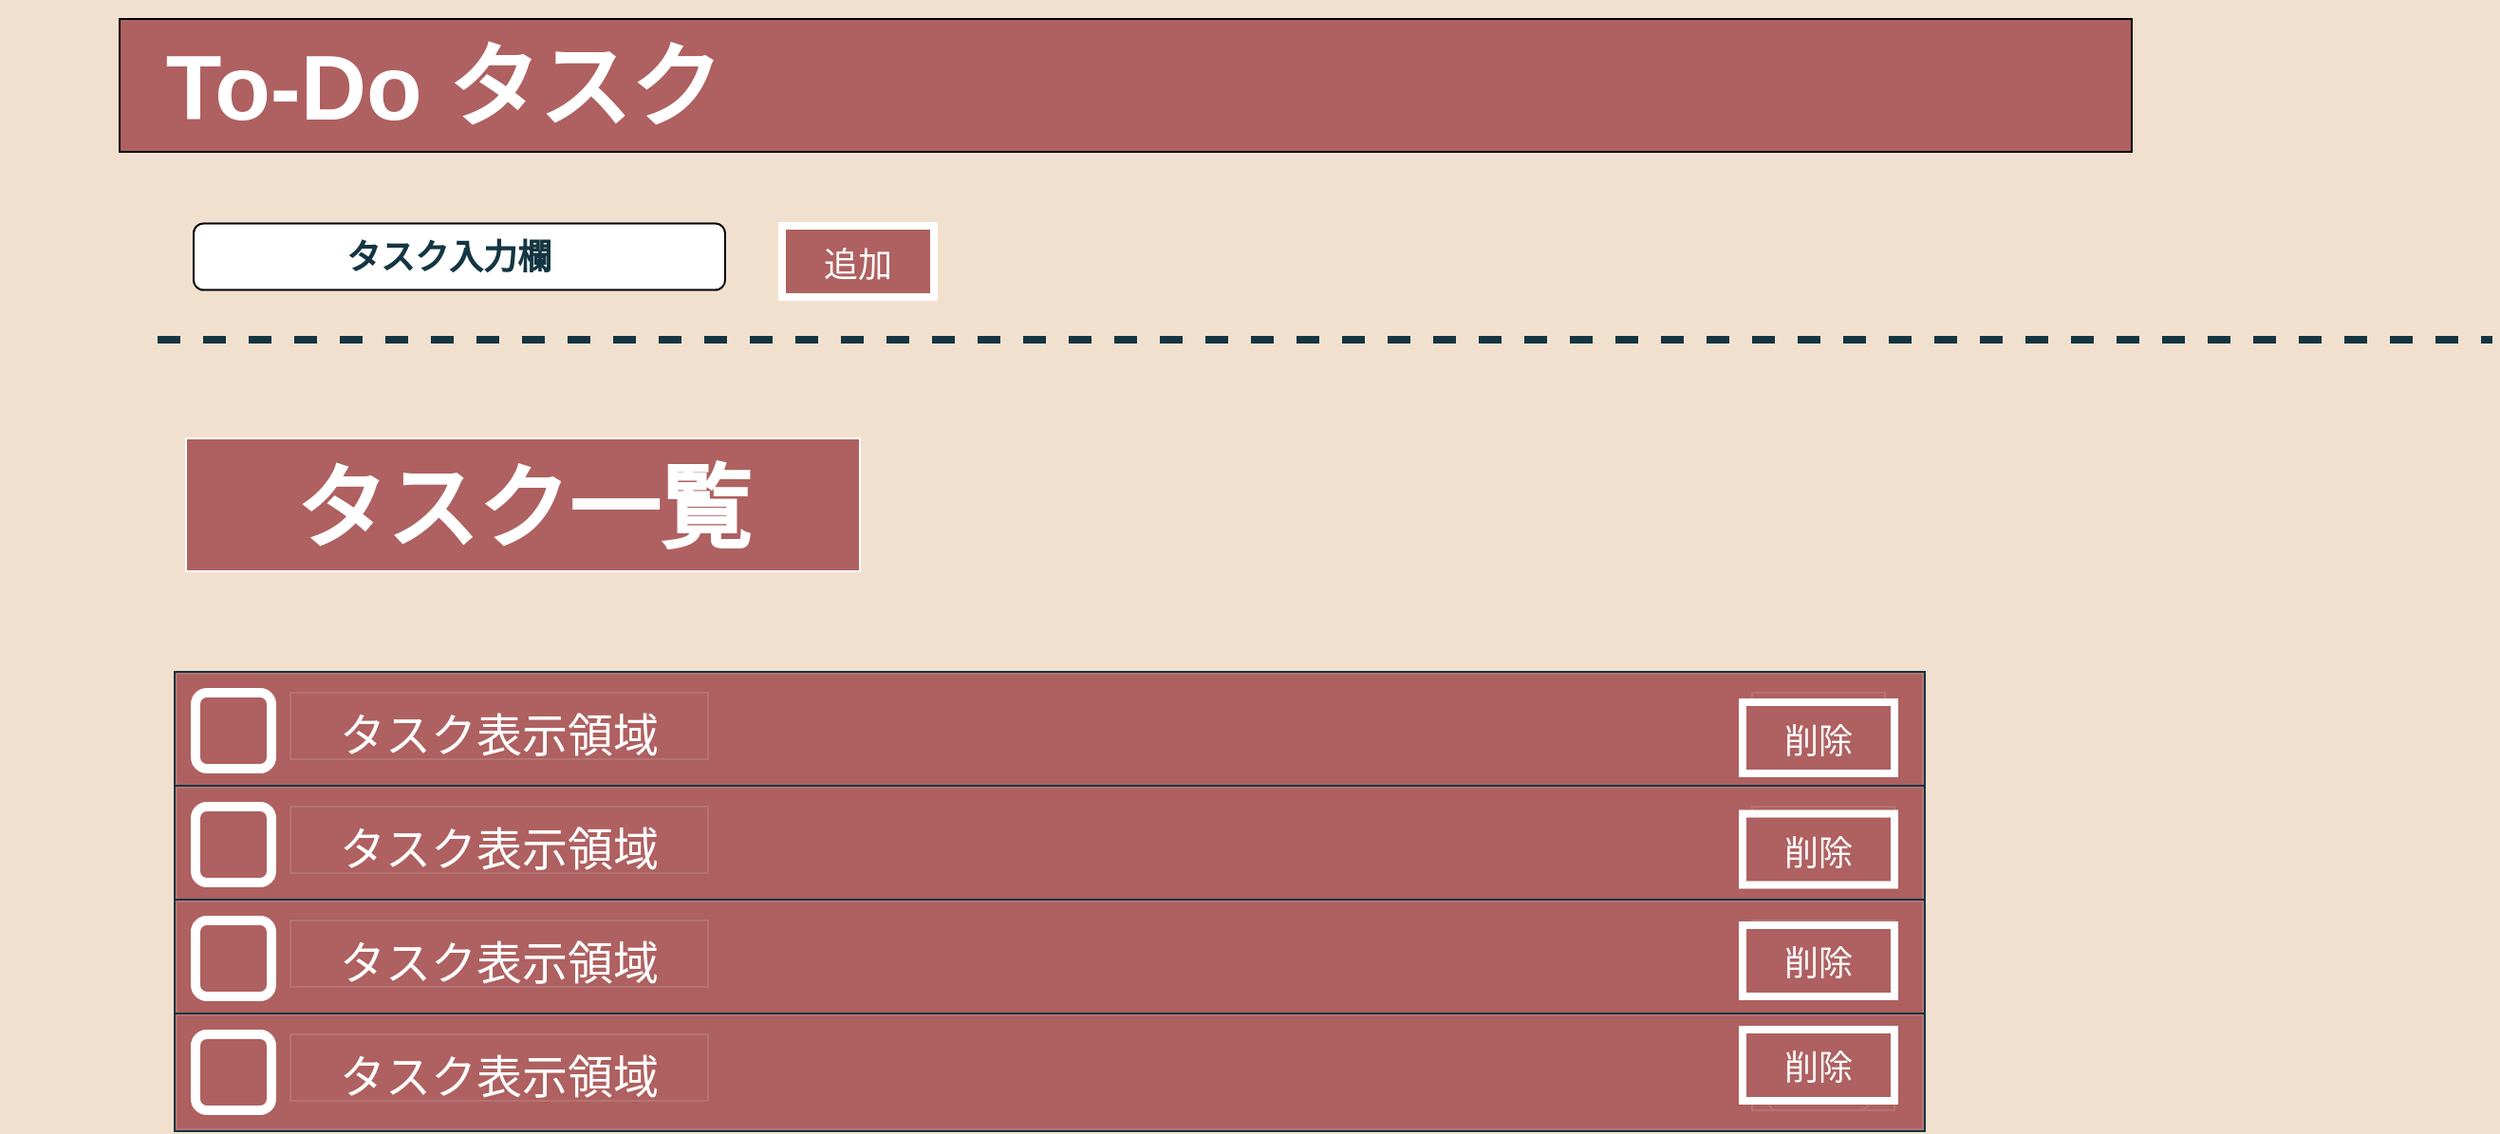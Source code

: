 <mxfile version="15.5.2" type="device"><diagram id="sPoJQPmtl4pyeb0jxavj" name="ページ1"><mxGraphModel dx="2249" dy="1931" grid="0" gridSize="13" guides="1" tooltips="1" connect="1" arrows="0" fold="1" page="1" pageScale="1" pageWidth="827" pageHeight="1169" background="#F2E0CF" math="0" shadow="0"><root><mxCell id="0"/><mxCell id="1" parent="0"/><mxCell id="PM-RHfAxBEITUPaF2qX8-1" value="" style="rounded=0;whiteSpace=wrap;html=1;fillColor=#AF6060;" parent="1" vertex="1"><mxGeometry y="-273" width="1060" height="70" as="geometry"/></mxCell><mxCell id="PM-RHfAxBEITUPaF2qX8-2" value="&lt;h1&gt;&lt;font style=&quot;font-size: 48px&quot;&gt;To-Do タスク&lt;/font&gt;&lt;/h1&gt;" style="text;html=1;resizable=0;autosize=1;align=center;verticalAlign=middle;points=[];rounded=0;fontColor=#FFFFFF;" parent="1" vertex="1"><mxGeometry x="14" y="-270" width="312" height="65" as="geometry"/></mxCell><mxCell id="PM-RHfAxBEITUPaF2qX8-5" value="" style="rounded=1;whiteSpace=wrap;html=1;fontSize=36;" parent="1" vertex="1"><mxGeometry x="39" y="-165.25" width="280" height="35" as="geometry"/></mxCell><mxCell id="PM-RHfAxBEITUPaF2qX8-12" value="" style="endArrow=none;dashed=1;html=1;rounded=0;fontSize=18;labelBackgroundColor=#DAD2D8;strokeColor=#143642;fontColor=#143642;strokeWidth=4;" parent="1" edge="1"><mxGeometry width="50" height="50" relative="1" as="geometry"><mxPoint x="20" y="-104" as="sourcePoint"/><mxPoint x="1250" y="-104" as="targetPoint"/></mxGeometry></mxCell><mxCell id="PM-RHfAxBEITUPaF2qX8-15" value="&lt;h2&gt;&lt;font style=&quot;font-size: 48px&quot;&gt;タスク一覧&lt;/font&gt;&lt;/h2&gt;" style="text;html=1;strokeColor=#FFFFFF;fillColor=#AF6060;align=center;verticalAlign=middle;whiteSpace=wrap;rounded=0;fontSize=36;fontColor=#FFFFFF;labelBackgroundColor=none;" parent="1" vertex="1"><mxGeometry x="35" y="-52" width="355" height="70" as="geometry"/></mxCell><mxCell id="PM-RHfAxBEITUPaF2qX8-38" value="" style="group;fillColor=none;strokeColor=#143642;fontColor=#FFFFFF;strokeWidth=3;perimeterSpacing=3;" parent="1" vertex="1" connectable="0"><mxGeometry x="30" y="72" width="920" height="60" as="geometry"/></mxCell><mxCell id="PM-RHfAxBEITUPaF2qX8-39" value="" style="rounded=0;whiteSpace=wrap;html=1;fontSize=36;fillColor=#AF6060;strokeColor=#B47474;fontColor=#FFFFFF;perimeterSpacing=3;" parent="PM-RHfAxBEITUPaF2qX8-38" vertex="1"><mxGeometry width="920.0" height="60" as="geometry"/></mxCell><mxCell id="PM-RHfAxBEITUPaF2qX8-41" value="&lt;font style=&quot;font-size: 24px&quot;&gt;タスク表示領域&lt;/font&gt;" style="text;html=1;align=center;verticalAlign=middle;whiteSpace=wrap;rounded=0;fontSize=36;fillColor=#AF6060;strokeColor=#B47474;fontColor=#FFFFFF;perimeterSpacing=3;" parent="PM-RHfAxBEITUPaF2qX8-38" vertex="1"><mxGeometry x="60" y="10" width="220" height="35" as="geometry"/></mxCell><mxCell id="PM-RHfAxBEITUPaF2qX8-42" value="" style="group;fillColor=#AF6060;strokeColor=#B47474;fontColor=#FFFFFF;perimeterSpacing=3;" parent="PM-RHfAxBEITUPaF2qX8-38" vertex="1" connectable="0"><mxGeometry x="830" y="10" width="70" height="40" as="geometry"/></mxCell><mxCell id="PM-RHfAxBEITUPaF2qX8-43" value="" style="rounded=1;whiteSpace=wrap;html=1;fontSize=36;fillColor=#AF6060;strokeColor=#B47474;fontColor=#FFFFFF;perimeterSpacing=3;" parent="PM-RHfAxBEITUPaF2qX8-42" vertex="1"><mxGeometry x="8.75" y="12" width="52.5" height="28.0" as="geometry"/></mxCell><mxCell id="PM-RHfAxBEITUPaF2qX8-40" value="" style="rounded=1;whiteSpace=wrap;html=1;fontSize=36;fillColor=#AF6060;strokeColor=#FFFFFF;strokeWidth=5;perimeterSpacing=3;" parent="PM-RHfAxBEITUPaF2qX8-38" vertex="1"><mxGeometry x="10" y="10" width="40" height="40" as="geometry"/></mxCell><mxCell id="PM-RHfAxBEITUPaF2qX8-71" value="" style="group;perimeterSpacing=3;" parent="PM-RHfAxBEITUPaF2qX8-38" vertex="1" connectable="0"><mxGeometry x="825" y="10" width="80" height="42.5" as="geometry"/></mxCell><mxCell id="PM-RHfAxBEITUPaF2qX8-72" value="" style="group;fillColor=#AF6060;strokeColor=#FFFFFF;strokeWidth=4;container=0;perimeterSpacing=3;" parent="PM-RHfAxBEITUPaF2qX8-71" vertex="1" connectable="0"><mxGeometry y="5" width="80" height="37.5" as="geometry"/></mxCell><mxCell id="PM-RHfAxBEITUPaF2qX8-73" value="&lt;font color=&quot;#ffffff&quot;&gt;&lt;span style=&quot;font-size: 18px&quot;&gt;削除&lt;/span&gt;&lt;/font&gt;" style="text;html=1;align=center;verticalAlign=middle;whiteSpace=wrap;rounded=0;fontSize=36;fillColor=none;strokeColor=none;strokeWidth=3;perimeterSpacing=3;" parent="PM-RHfAxBEITUPaF2qX8-71" vertex="1"><mxGeometry width="80" height="37.5" as="geometry"/></mxCell><mxCell id="PM-RHfAxBEITUPaF2qX8-48" value="" style="group;fillColor=none;strokeColor=#143642;fontColor=#FFFFFF;strokeWidth=3;perimeterSpacing=3;" parent="1" vertex="1" connectable="0"><mxGeometry x="30" y="132" width="920" height="60" as="geometry"/></mxCell><mxCell id="PM-RHfAxBEITUPaF2qX8-49" value="" style="rounded=0;whiteSpace=wrap;html=1;fontSize=36;fillColor=#AF6060;strokeColor=#B47474;fontColor=#FFFFFF;perimeterSpacing=3;" parent="PM-RHfAxBEITUPaF2qX8-48" vertex="1"><mxGeometry width="920.0" height="60" as="geometry"/></mxCell><mxCell id="PM-RHfAxBEITUPaF2qX8-50" value="&lt;font style=&quot;font-size: 24px&quot;&gt;タスク表示領域&lt;/font&gt;" style="text;html=1;align=center;verticalAlign=middle;whiteSpace=wrap;rounded=0;fontSize=36;fillColor=#AF6060;strokeColor=#B47474;fontColor=#FFFFFF;perimeterSpacing=3;" parent="PM-RHfAxBEITUPaF2qX8-48" vertex="1"><mxGeometry x="60" y="10" width="220" height="35" as="geometry"/></mxCell><mxCell id="PM-RHfAxBEITUPaF2qX8-54" value="" style="rounded=1;whiteSpace=wrap;html=1;fontSize=36;fillColor=#AF6060;strokeColor=#FFFFFF;strokeWidth=5;perimeterSpacing=3;" parent="PM-RHfAxBEITUPaF2qX8-48" vertex="1"><mxGeometry x="10" y="10" width="40" height="40" as="geometry"/></mxCell><mxCell id="PM-RHfAxBEITUPaF2qX8-51" value="" style="group;fillColor=#AF6060;strokeColor=#B47474;fontColor=#FFFFFF;perimeterSpacing=3;" parent="PM-RHfAxBEITUPaF2qX8-48" vertex="1" connectable="0"><mxGeometry x="830" y="10" width="75" height="41.25" as="geometry"/></mxCell><mxCell id="PM-RHfAxBEITUPaF2qX8-52" value="" style="rounded=1;whiteSpace=wrap;html=1;fontSize=36;fillColor=#AF6060;strokeColor=#B47474;fontColor=#FFFFFF;perimeterSpacing=3;" parent="PM-RHfAxBEITUPaF2qX8-51" vertex="1"><mxGeometry x="8.75" y="12" width="52.5" height="28.0" as="geometry"/></mxCell><mxCell id="PM-RHfAxBEITUPaF2qX8-74" value="" style="group;perimeterSpacing=3;" parent="PM-RHfAxBEITUPaF2qX8-51" vertex="1" connectable="0"><mxGeometry x="-5" y="-1.25" width="80" height="42.5" as="geometry"/></mxCell><mxCell id="PM-RHfAxBEITUPaF2qX8-75" value="" style="group;fillColor=#AF6060;strokeColor=#FFFFFF;strokeWidth=4;container=0;perimeterSpacing=3;" parent="PM-RHfAxBEITUPaF2qX8-74" vertex="1" connectable="0"><mxGeometry y="5" width="80" height="37.5" as="geometry"/></mxCell><mxCell id="PM-RHfAxBEITUPaF2qX8-76" value="&lt;font color=&quot;#ffffff&quot;&gt;&lt;span style=&quot;font-size: 18px&quot;&gt;削除&lt;/span&gt;&lt;/font&gt;" style="text;html=1;align=center;verticalAlign=middle;whiteSpace=wrap;rounded=0;fontSize=36;fillColor=none;strokeColor=none;strokeWidth=3;perimeterSpacing=3;" parent="PM-RHfAxBEITUPaF2qX8-74" vertex="1"><mxGeometry width="80" height="37.5" as="geometry"/></mxCell><mxCell id="PM-RHfAxBEITUPaF2qX8-55" value="" style="group;fillColor=none;strokeColor=#143642;fontColor=#FFFFFF;strokeWidth=3;perimeterSpacing=3;" parent="1" vertex="1" connectable="0"><mxGeometry x="30" y="192" width="920" height="60" as="geometry"/></mxCell><mxCell id="PM-RHfAxBEITUPaF2qX8-56" value="" style="rounded=0;whiteSpace=wrap;html=1;fontSize=36;fillColor=#AF6060;strokeColor=#B47474;fontColor=#FFFFFF;perimeterSpacing=3;" parent="PM-RHfAxBEITUPaF2qX8-55" vertex="1"><mxGeometry width="920.0" height="60" as="geometry"/></mxCell><mxCell id="PM-RHfAxBEITUPaF2qX8-57" value="&lt;font style=&quot;font-size: 24px&quot;&gt;タスク表示領域&lt;/font&gt;" style="text;html=1;align=center;verticalAlign=middle;whiteSpace=wrap;rounded=0;fontSize=36;fillColor=#AF6060;strokeColor=#B47474;fontColor=#FFFFFF;perimeterSpacing=3;" parent="PM-RHfAxBEITUPaF2qX8-55" vertex="1"><mxGeometry x="60" y="10" width="220" height="35" as="geometry"/></mxCell><mxCell id="PM-RHfAxBEITUPaF2qX8-58" value="" style="group;fillColor=#AF6060;strokeColor=#B47474;fontColor=#FFFFFF;perimeterSpacing=3;" parent="PM-RHfAxBEITUPaF2qX8-55" vertex="1" connectable="0"><mxGeometry x="830" y="10" width="75" height="40" as="geometry"/></mxCell><mxCell id="PM-RHfAxBEITUPaF2qX8-59" value="" style="rounded=1;whiteSpace=wrap;html=1;fontSize=36;fillColor=#AF6060;strokeColor=#B47474;fontColor=#FFFFFF;perimeterSpacing=3;" parent="PM-RHfAxBEITUPaF2qX8-58" vertex="1"><mxGeometry x="8.75" y="12" width="52.5" height="28.0" as="geometry"/></mxCell><mxCell id="PM-RHfAxBEITUPaF2qX8-77" value="" style="group;perimeterSpacing=3;" parent="PM-RHfAxBEITUPaF2qX8-58" vertex="1" connectable="0"><mxGeometry x="-5" y="-2.5" width="80" height="42.5" as="geometry"/></mxCell><mxCell id="PM-RHfAxBEITUPaF2qX8-78" value="" style="group;fillColor=#AF6060;strokeColor=#FFFFFF;strokeWidth=4;container=0;perimeterSpacing=3;" parent="PM-RHfAxBEITUPaF2qX8-77" vertex="1" connectable="0"><mxGeometry y="5" width="80" height="37.5" as="geometry"/></mxCell><mxCell id="PM-RHfAxBEITUPaF2qX8-79" value="&lt;div&gt;&lt;span style=&quot;font-size: 18px ; color: rgb(255 , 255 , 255) ; line-height: 1.2&quot;&gt;削除&lt;/span&gt;&lt;/div&gt;" style="text;html=1;align=center;verticalAlign=middle;whiteSpace=wrap;rounded=0;fontSize=36;fillColor=none;strokeColor=none;strokeWidth=3;perimeterSpacing=3;" parent="PM-RHfAxBEITUPaF2qX8-77" vertex="1"><mxGeometry width="80" height="37.5" as="geometry"/></mxCell><mxCell id="PM-RHfAxBEITUPaF2qX8-61" value="" style="rounded=1;whiteSpace=wrap;html=1;fontSize=36;fillColor=#AF6060;strokeColor=#FFFFFF;strokeWidth=5;perimeterSpacing=3;" parent="PM-RHfAxBEITUPaF2qX8-55" vertex="1"><mxGeometry x="10" y="10" width="40" height="40" as="geometry"/></mxCell><mxCell id="PM-RHfAxBEITUPaF2qX8-62" value="" style="group;fillColor=none;strokeColor=#143642;fontColor=#FFFFFF;strokeWidth=3;perimeterSpacing=3;glass=1;" parent="1" vertex="1" connectable="0"><mxGeometry x="30" y="252" width="920" height="60" as="geometry"/></mxCell><mxCell id="PM-RHfAxBEITUPaF2qX8-63" value="" style="rounded=0;whiteSpace=wrap;html=1;fontSize=36;fillColor=#AF6060;strokeColor=#B47474;fontColor=#FFFFFF;perimeterSpacing=3;" parent="PM-RHfAxBEITUPaF2qX8-62" vertex="1"><mxGeometry width="920.0" height="60" as="geometry"/></mxCell><mxCell id="PM-RHfAxBEITUPaF2qX8-64" value="&lt;font style=&quot;font-size: 24px&quot;&gt;タスク表示領域&lt;/font&gt;" style="text;html=1;align=center;verticalAlign=middle;whiteSpace=wrap;rounded=0;fontSize=36;fillColor=#AF6060;strokeColor=#B47474;fontColor=#FFFFFF;perimeterSpacing=3;" parent="PM-RHfAxBEITUPaF2qX8-62" vertex="1"><mxGeometry x="60" y="10" width="220" height="35" as="geometry"/></mxCell><mxCell id="PM-RHfAxBEITUPaF2qX8-65" value="" style="group;fillColor=#AF6060;strokeColor=#B47474;fontColor=#FFFFFF;perimeterSpacing=3;" parent="PM-RHfAxBEITUPaF2qX8-62" vertex="1" connectable="0"><mxGeometry x="830" y="10" width="75" height="40" as="geometry"/></mxCell><mxCell id="PM-RHfAxBEITUPaF2qX8-66" value="" style="rounded=1;whiteSpace=wrap;html=1;fontSize=36;fillColor=#AF6060;strokeColor=#B47474;fontColor=#FFFFFF;perimeterSpacing=3;" parent="PM-RHfAxBEITUPaF2qX8-65" vertex="1"><mxGeometry x="8.75" y="12" width="52.5" height="28.0" as="geometry"/></mxCell><mxCell id="PM-RHfAxBEITUPaF2qX8-80" value="" style="group;perimeterSpacing=3;" parent="PM-RHfAxBEITUPaF2qX8-65" vertex="1" connectable="0"><mxGeometry x="-5" y="-7.5" width="80" height="42.5" as="geometry"/></mxCell><mxCell id="PM-RHfAxBEITUPaF2qX8-81" value="" style="group;fillColor=#AF6060;strokeColor=#FFFFFF;strokeWidth=4;container=0;perimeterSpacing=3;" parent="PM-RHfAxBEITUPaF2qX8-80" vertex="1" connectable="0"><mxGeometry y="5" width="80" height="37.5" as="geometry"/></mxCell><mxCell id="PM-RHfAxBEITUPaF2qX8-82" value="&lt;div&gt;&lt;span style=&quot;font-size: 18px ; color: rgb(255 , 255 , 255) ; line-height: 1.2&quot;&gt;削除&lt;/span&gt;&lt;/div&gt;" style="text;html=1;align=center;verticalAlign=middle;whiteSpace=wrap;rounded=0;fontSize=36;fillColor=none;strokeColor=none;strokeWidth=3;perimeterSpacing=3;" parent="PM-RHfAxBEITUPaF2qX8-80" vertex="1"><mxGeometry width="80" height="37.5" as="geometry"/></mxCell><mxCell id="PM-RHfAxBEITUPaF2qX8-68" value="" style="rounded=1;whiteSpace=wrap;html=1;fontSize=36;fillColor=#AF6060;strokeColor=#FFFFFF;strokeWidth=5;perimeterSpacing=3;" parent="PM-RHfAxBEITUPaF2qX8-62" vertex="1"><mxGeometry x="10" y="10" width="40" height="40" as="geometry"/></mxCell><mxCell id="PM-RHfAxBEITUPaF2qX8-70" value="" style="group" parent="1" vertex="1" connectable="0"><mxGeometry x="349" y="-169" width="80" height="42.5" as="geometry"/></mxCell><mxCell id="PM-RHfAxBEITUPaF2qX8-10" value="" style="group;fillColor=#AF6060;strokeColor=#FFFFFF;strokeWidth=4;container=0;" parent="PM-RHfAxBEITUPaF2qX8-70" vertex="1" connectable="0"><mxGeometry y="5" width="80" height="37.5" as="geometry"/></mxCell><mxCell id="PM-RHfAxBEITUPaF2qX8-7" value="&lt;div&gt;&lt;span style=&quot;font-size: 18px ; color: rgb(255 , 255 , 255) ; line-height: 1.2&quot;&gt;追加&lt;/span&gt;&lt;/div&gt;" style="text;html=1;align=center;verticalAlign=middle;whiteSpace=wrap;rounded=0;fontSize=36;fillColor=none;strokeColor=none;strokeWidth=3;" parent="PM-RHfAxBEITUPaF2qX8-70" vertex="1"><mxGeometry width="80" height="37.5" as="geometry"/></mxCell><mxCell id="PM-RHfAxBEITUPaF2qX8-83" value="&lt;h5&gt;&lt;font style=&quot;font-size: 18px&quot;&gt;タスク入力欄&lt;/font&gt;&lt;/h5&gt;" style="text;html=1;strokeColor=none;fillColor=none;align=center;verticalAlign=middle;whiteSpace=wrap;rounded=0;labelBackgroundColor=none;sketch=0;fontSize=48;fontColor=#143642;" parent="1" vertex="1"><mxGeometry x="-63" y="-157" width="473" height="3" as="geometry"/></mxCell></root></mxGraphModel></diagram></mxfile>